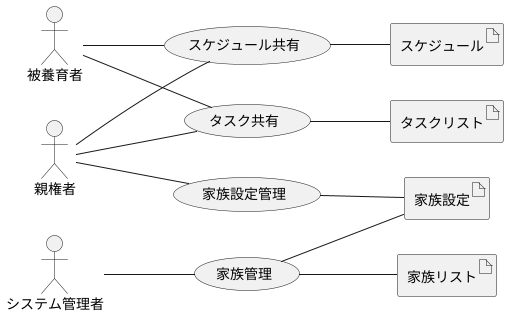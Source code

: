 @startuml ビジネスユースケース図

left to right direction

actor 親権者
actor 被養育者
actor システム管理者

usecase スケジュール共有
usecase タスク共有
usecase 家族設定管理
usecase 家族管理

artifact スケジュール
artifact タスクリスト
artifact 家族設定
artifact 家族リスト

親権者 -- 家族設定管理
親権者 -- スケジュール共有
親権者 -- タスク共有
被養育者 -- スケジュール共有
被養育者 -- タスク共有
システム管理者 -- 家族管理

家族設定管理 -- 家族設定
スケジュール共有 -- スケジュール
タスク共有 -- タスクリスト
家族管理 -- 家族設定
家族管理 -- 家族リスト

@enduml